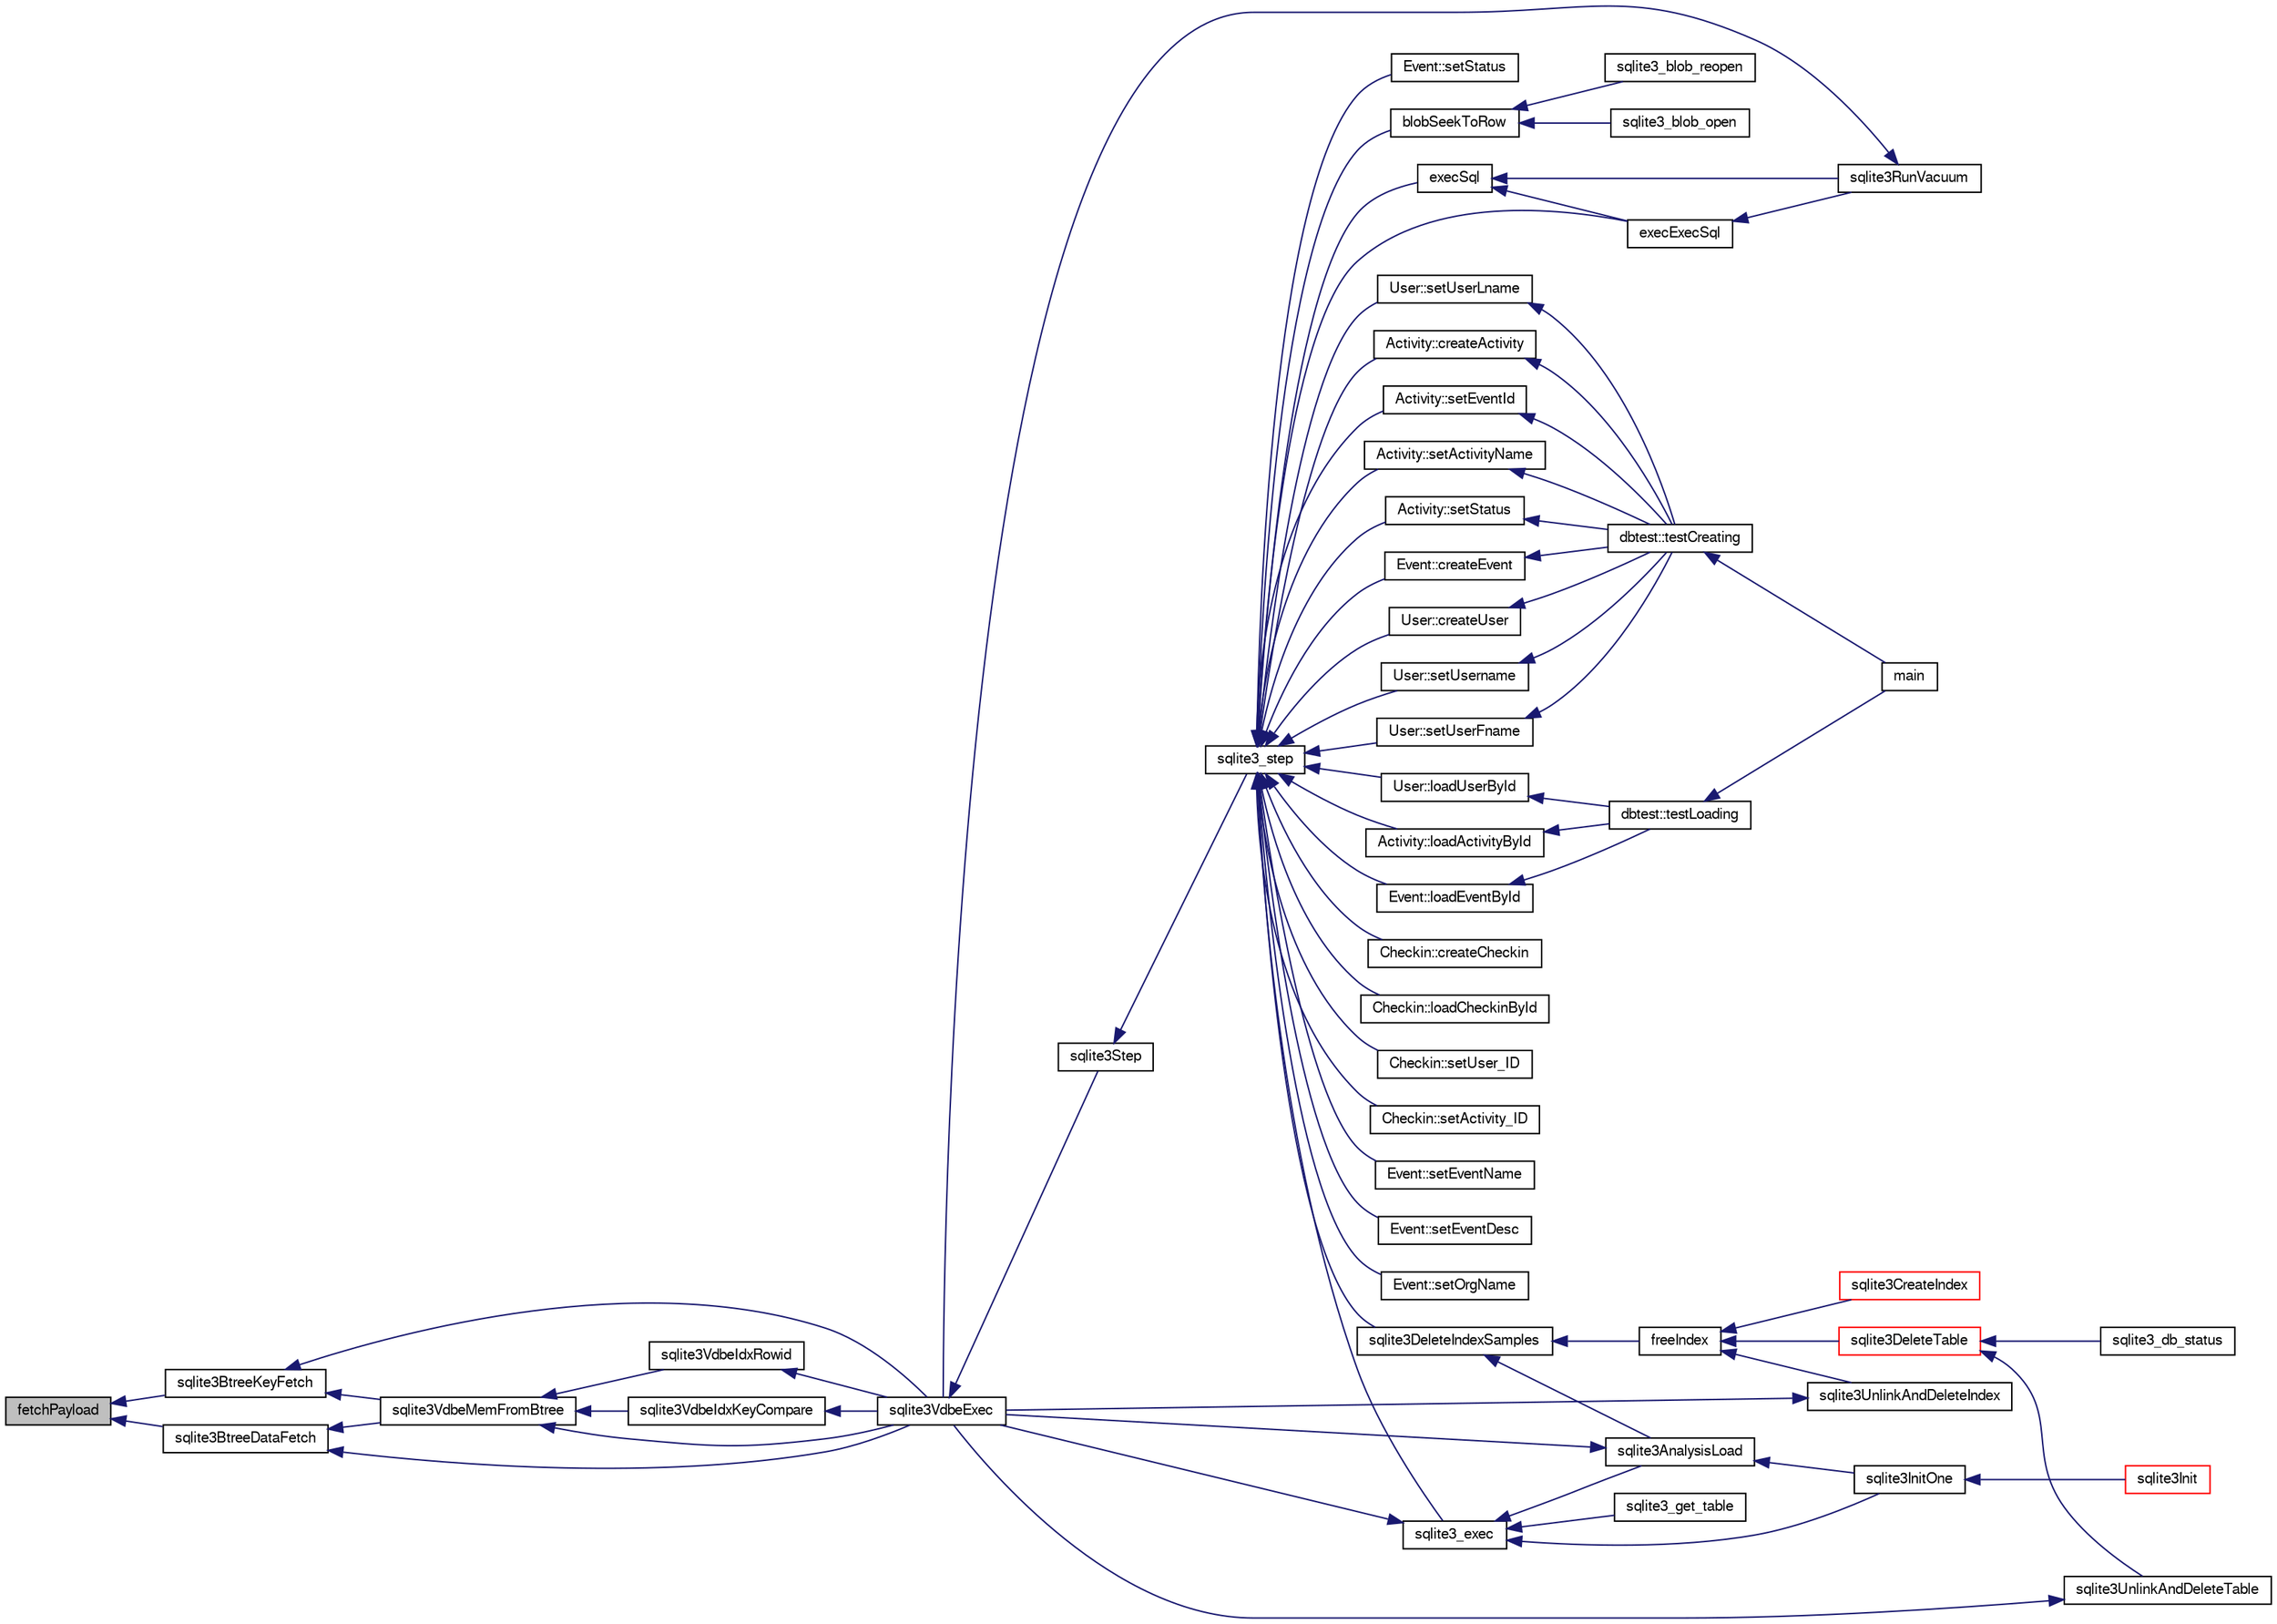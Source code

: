 digraph "fetchPayload"
{
  edge [fontname="FreeSans",fontsize="10",labelfontname="FreeSans",labelfontsize="10"];
  node [fontname="FreeSans",fontsize="10",shape=record];
  rankdir="LR";
  Node107405 [label="fetchPayload",height=0.2,width=0.4,color="black", fillcolor="grey75", style="filled", fontcolor="black"];
  Node107405 -> Node107406 [dir="back",color="midnightblue",fontsize="10",style="solid",fontname="FreeSans"];
  Node107406 [label="sqlite3BtreeKeyFetch",height=0.2,width=0.4,color="black", fillcolor="white", style="filled",URL="$sqlite3_8c.html#a857d95cdce2601fd5f6acb8b4facdd2a"];
  Node107406 -> Node107407 [dir="back",color="midnightblue",fontsize="10",style="solid",fontname="FreeSans"];
  Node107407 [label="sqlite3VdbeMemFromBtree",height=0.2,width=0.4,color="black", fillcolor="white", style="filled",URL="$sqlite3_8c.html#a2f4630d8648b1bf4ffcda8c6813518d2"];
  Node107407 -> Node107408 [dir="back",color="midnightblue",fontsize="10",style="solid",fontname="FreeSans"];
  Node107408 [label="sqlite3VdbeIdxRowid",height=0.2,width=0.4,color="black", fillcolor="white", style="filled",URL="$sqlite3_8c.html#a1a759afe6bc723418d03214c07ba410f"];
  Node107408 -> Node107409 [dir="back",color="midnightblue",fontsize="10",style="solid",fontname="FreeSans"];
  Node107409 [label="sqlite3VdbeExec",height=0.2,width=0.4,color="black", fillcolor="white", style="filled",URL="$sqlite3_8c.html#a8ce40a614bdc56719c4d642b1e4dfb21"];
  Node107409 -> Node107410 [dir="back",color="midnightblue",fontsize="10",style="solid",fontname="FreeSans"];
  Node107410 [label="sqlite3Step",height=0.2,width=0.4,color="black", fillcolor="white", style="filled",URL="$sqlite3_8c.html#a3f2872e873e2758a4beedad1d5113554"];
  Node107410 -> Node107411 [dir="back",color="midnightblue",fontsize="10",style="solid",fontname="FreeSans"];
  Node107411 [label="sqlite3_step",height=0.2,width=0.4,color="black", fillcolor="white", style="filled",URL="$sqlite3_8h.html#ac1e491ce36b7471eb28387f7d3c74334"];
  Node107411 -> Node107412 [dir="back",color="midnightblue",fontsize="10",style="solid",fontname="FreeSans"];
  Node107412 [label="Activity::createActivity",height=0.2,width=0.4,color="black", fillcolor="white", style="filled",URL="$classActivity.html#a813cc5e52c14ab49b39014c134e3425b"];
  Node107412 -> Node107413 [dir="back",color="midnightblue",fontsize="10",style="solid",fontname="FreeSans"];
  Node107413 [label="dbtest::testCreating",height=0.2,width=0.4,color="black", fillcolor="white", style="filled",URL="$classdbtest.html#a8193e88a7df657069c8a6bd09c8243b7"];
  Node107413 -> Node107414 [dir="back",color="midnightblue",fontsize="10",style="solid",fontname="FreeSans"];
  Node107414 [label="main",height=0.2,width=0.4,color="black", fillcolor="white", style="filled",URL="$test_8cpp.html#ae66f6b31b5ad750f1fe042a706a4e3d4"];
  Node107411 -> Node107415 [dir="back",color="midnightblue",fontsize="10",style="solid",fontname="FreeSans"];
  Node107415 [label="Activity::loadActivityById",height=0.2,width=0.4,color="black", fillcolor="white", style="filled",URL="$classActivity.html#abe4ffb4f08a47212ebf9013259d9e7fd"];
  Node107415 -> Node107416 [dir="back",color="midnightblue",fontsize="10",style="solid",fontname="FreeSans"];
  Node107416 [label="dbtest::testLoading",height=0.2,width=0.4,color="black", fillcolor="white", style="filled",URL="$classdbtest.html#a6f98d82a2c8e2b9040848763504ddae1"];
  Node107416 -> Node107414 [dir="back",color="midnightblue",fontsize="10",style="solid",fontname="FreeSans"];
  Node107411 -> Node107417 [dir="back",color="midnightblue",fontsize="10",style="solid",fontname="FreeSans"];
  Node107417 [label="Activity::setEventId",height=0.2,width=0.4,color="black", fillcolor="white", style="filled",URL="$classActivity.html#adb1d0fd0d08f473e068f0a4086bfa9ca"];
  Node107417 -> Node107413 [dir="back",color="midnightblue",fontsize="10",style="solid",fontname="FreeSans"];
  Node107411 -> Node107418 [dir="back",color="midnightblue",fontsize="10",style="solid",fontname="FreeSans"];
  Node107418 [label="Activity::setActivityName",height=0.2,width=0.4,color="black", fillcolor="white", style="filled",URL="$classActivity.html#a62dc3737b33915a36086f9dd26d16a81"];
  Node107418 -> Node107413 [dir="back",color="midnightblue",fontsize="10",style="solid",fontname="FreeSans"];
  Node107411 -> Node107419 [dir="back",color="midnightblue",fontsize="10",style="solid",fontname="FreeSans"];
  Node107419 [label="Activity::setStatus",height=0.2,width=0.4,color="black", fillcolor="white", style="filled",URL="$classActivity.html#af618135a7738f4d2a7ee147a8ef912ea"];
  Node107419 -> Node107413 [dir="back",color="midnightblue",fontsize="10",style="solid",fontname="FreeSans"];
  Node107411 -> Node107420 [dir="back",color="midnightblue",fontsize="10",style="solid",fontname="FreeSans"];
  Node107420 [label="Checkin::createCheckin",height=0.2,width=0.4,color="black", fillcolor="white", style="filled",URL="$classCheckin.html#a4e40acdf7fff0e607f6de4f24f3a163c"];
  Node107411 -> Node107421 [dir="back",color="midnightblue",fontsize="10",style="solid",fontname="FreeSans"];
  Node107421 [label="Checkin::loadCheckinById",height=0.2,width=0.4,color="black", fillcolor="white", style="filled",URL="$classCheckin.html#a3461f70ea6c68475225f2a07f78a21e0"];
  Node107411 -> Node107422 [dir="back",color="midnightblue",fontsize="10",style="solid",fontname="FreeSans"];
  Node107422 [label="Checkin::setUser_ID",height=0.2,width=0.4,color="black", fillcolor="white", style="filled",URL="$classCheckin.html#a76ab640f4f912876dbebf183db5359c6"];
  Node107411 -> Node107423 [dir="back",color="midnightblue",fontsize="10",style="solid",fontname="FreeSans"];
  Node107423 [label="Checkin::setActivity_ID",height=0.2,width=0.4,color="black", fillcolor="white", style="filled",URL="$classCheckin.html#ab2ff3ec2604ec73a42af25874a00b232"];
  Node107411 -> Node107424 [dir="back",color="midnightblue",fontsize="10",style="solid",fontname="FreeSans"];
  Node107424 [label="Event::createEvent",height=0.2,width=0.4,color="black", fillcolor="white", style="filled",URL="$classEvent.html#a77adb9f4a46ffb32c2d931f0691f5903"];
  Node107424 -> Node107413 [dir="back",color="midnightblue",fontsize="10",style="solid",fontname="FreeSans"];
  Node107411 -> Node107425 [dir="back",color="midnightblue",fontsize="10",style="solid",fontname="FreeSans"];
  Node107425 [label="Event::loadEventById",height=0.2,width=0.4,color="black", fillcolor="white", style="filled",URL="$classEvent.html#afa66cea33f722dbeecb69cc98fdea055"];
  Node107425 -> Node107416 [dir="back",color="midnightblue",fontsize="10",style="solid",fontname="FreeSans"];
  Node107411 -> Node107426 [dir="back",color="midnightblue",fontsize="10",style="solid",fontname="FreeSans"];
  Node107426 [label="Event::setEventName",height=0.2,width=0.4,color="black", fillcolor="white", style="filled",URL="$classEvent.html#a10596b6ca077df05184e30d62b08729d"];
  Node107411 -> Node107427 [dir="back",color="midnightblue",fontsize="10",style="solid",fontname="FreeSans"];
  Node107427 [label="Event::setEventDesc",height=0.2,width=0.4,color="black", fillcolor="white", style="filled",URL="$classEvent.html#ae36b8377dcae792f1c5c4726024c981b"];
  Node107411 -> Node107428 [dir="back",color="midnightblue",fontsize="10",style="solid",fontname="FreeSans"];
  Node107428 [label="Event::setOrgName",height=0.2,width=0.4,color="black", fillcolor="white", style="filled",URL="$classEvent.html#a19aac0f776bd764563a54977656cf680"];
  Node107411 -> Node107429 [dir="back",color="midnightblue",fontsize="10",style="solid",fontname="FreeSans"];
  Node107429 [label="Event::setStatus",height=0.2,width=0.4,color="black", fillcolor="white", style="filled",URL="$classEvent.html#ab0a6b9285af0f4172eb841e2b80f8972"];
  Node107411 -> Node107430 [dir="back",color="midnightblue",fontsize="10",style="solid",fontname="FreeSans"];
  Node107430 [label="blobSeekToRow",height=0.2,width=0.4,color="black", fillcolor="white", style="filled",URL="$sqlite3_8c.html#afff57e13332b98c8a44a7cebe38962ab"];
  Node107430 -> Node107431 [dir="back",color="midnightblue",fontsize="10",style="solid",fontname="FreeSans"];
  Node107431 [label="sqlite3_blob_open",height=0.2,width=0.4,color="black", fillcolor="white", style="filled",URL="$sqlite3_8h.html#adb8ad839a5bdd62a43785132bc7dd518"];
  Node107430 -> Node107432 [dir="back",color="midnightblue",fontsize="10",style="solid",fontname="FreeSans"];
  Node107432 [label="sqlite3_blob_reopen",height=0.2,width=0.4,color="black", fillcolor="white", style="filled",URL="$sqlite3_8h.html#abc77c24fdc0150138490359a94360f7e"];
  Node107411 -> Node107433 [dir="back",color="midnightblue",fontsize="10",style="solid",fontname="FreeSans"];
  Node107433 [label="sqlite3DeleteIndexSamples",height=0.2,width=0.4,color="black", fillcolor="white", style="filled",URL="$sqlite3_8c.html#aaeda0302fbf61397ec009f65bed047ef"];
  Node107433 -> Node107434 [dir="back",color="midnightblue",fontsize="10",style="solid",fontname="FreeSans"];
  Node107434 [label="sqlite3AnalysisLoad",height=0.2,width=0.4,color="black", fillcolor="white", style="filled",URL="$sqlite3_8c.html#a48a2301c27e1d3d68708b9b8761b5a01"];
  Node107434 -> Node107409 [dir="back",color="midnightblue",fontsize="10",style="solid",fontname="FreeSans"];
  Node107434 -> Node107435 [dir="back",color="midnightblue",fontsize="10",style="solid",fontname="FreeSans"];
  Node107435 [label="sqlite3InitOne",height=0.2,width=0.4,color="black", fillcolor="white", style="filled",URL="$sqlite3_8c.html#ac4318b25df65269906b0379251fe9b85"];
  Node107435 -> Node107436 [dir="back",color="midnightblue",fontsize="10",style="solid",fontname="FreeSans"];
  Node107436 [label="sqlite3Init",height=0.2,width=0.4,color="red", fillcolor="white", style="filled",URL="$sqlite3_8c.html#aed74e3dc765631a833f522f425ff5a48"];
  Node107433 -> Node107536 [dir="back",color="midnightblue",fontsize="10",style="solid",fontname="FreeSans"];
  Node107536 [label="freeIndex",height=0.2,width=0.4,color="black", fillcolor="white", style="filled",URL="$sqlite3_8c.html#a00907c99c18d5bcb9d0b38c077146c31"];
  Node107536 -> Node107537 [dir="back",color="midnightblue",fontsize="10",style="solid",fontname="FreeSans"];
  Node107537 [label="sqlite3UnlinkAndDeleteIndex",height=0.2,width=0.4,color="black", fillcolor="white", style="filled",URL="$sqlite3_8c.html#a889f2dcb438c56db37a6d61e9f25e244"];
  Node107537 -> Node107409 [dir="back",color="midnightblue",fontsize="10",style="solid",fontname="FreeSans"];
  Node107536 -> Node107538 [dir="back",color="midnightblue",fontsize="10",style="solid",fontname="FreeSans"];
  Node107538 [label="sqlite3DeleteTable",height=0.2,width=0.4,color="red", fillcolor="white", style="filled",URL="$sqlite3_8c.html#a7fd3d507375a381a3807f92735318973"];
  Node107538 -> Node107539 [dir="back",color="midnightblue",fontsize="10",style="solid",fontname="FreeSans"];
  Node107539 [label="sqlite3_db_status",height=0.2,width=0.4,color="black", fillcolor="white", style="filled",URL="$sqlite3_8h.html#ab64e8333313ee2e44116842711818940"];
  Node107538 -> Node107540 [dir="back",color="midnightblue",fontsize="10",style="solid",fontname="FreeSans"];
  Node107540 [label="sqlite3UnlinkAndDeleteTable",height=0.2,width=0.4,color="black", fillcolor="white", style="filled",URL="$sqlite3_8c.html#a9733677716a49de464f86fff164e9a1b"];
  Node107540 -> Node107409 [dir="back",color="midnightblue",fontsize="10",style="solid",fontname="FreeSans"];
  Node107536 -> Node107448 [dir="back",color="midnightblue",fontsize="10",style="solid",fontname="FreeSans"];
  Node107448 [label="sqlite3CreateIndex",height=0.2,width=0.4,color="red", fillcolor="white", style="filled",URL="$sqlite3_8c.html#a8dbe5e590ab6c58a8c45f34f7c81e825"];
  Node107411 -> Node107602 [dir="back",color="midnightblue",fontsize="10",style="solid",fontname="FreeSans"];
  Node107602 [label="sqlite3_exec",height=0.2,width=0.4,color="black", fillcolor="white", style="filled",URL="$sqlite3_8h.html#a97487ec8150e0bcc8fa392ab8f0e24db"];
  Node107602 -> Node107409 [dir="back",color="midnightblue",fontsize="10",style="solid",fontname="FreeSans"];
  Node107602 -> Node107434 [dir="back",color="midnightblue",fontsize="10",style="solid",fontname="FreeSans"];
  Node107602 -> Node107435 [dir="back",color="midnightblue",fontsize="10",style="solid",fontname="FreeSans"];
  Node107602 -> Node107603 [dir="back",color="midnightblue",fontsize="10",style="solid",fontname="FreeSans"];
  Node107603 [label="sqlite3_get_table",height=0.2,width=0.4,color="black", fillcolor="white", style="filled",URL="$sqlite3_8h.html#a5effeac4e12df57beaa35c5be1f61579"];
  Node107411 -> Node107593 [dir="back",color="midnightblue",fontsize="10",style="solid",fontname="FreeSans"];
  Node107593 [label="execSql",height=0.2,width=0.4,color="black", fillcolor="white", style="filled",URL="$sqlite3_8c.html#a7d16651b98a110662f4c265eff0246cb"];
  Node107593 -> Node107594 [dir="back",color="midnightblue",fontsize="10",style="solid",fontname="FreeSans"];
  Node107594 [label="execExecSql",height=0.2,width=0.4,color="black", fillcolor="white", style="filled",URL="$sqlite3_8c.html#ac1be09a6c047f21133d16378d301e0d4"];
  Node107594 -> Node107595 [dir="back",color="midnightblue",fontsize="10",style="solid",fontname="FreeSans"];
  Node107595 [label="sqlite3RunVacuum",height=0.2,width=0.4,color="black", fillcolor="white", style="filled",URL="$sqlite3_8c.html#a5e83ddc7b3e7e8e79ad5d1fc92de1d2f"];
  Node107595 -> Node107409 [dir="back",color="midnightblue",fontsize="10",style="solid",fontname="FreeSans"];
  Node107593 -> Node107595 [dir="back",color="midnightblue",fontsize="10",style="solid",fontname="FreeSans"];
  Node107411 -> Node107594 [dir="back",color="midnightblue",fontsize="10",style="solid",fontname="FreeSans"];
  Node107411 -> Node107596 [dir="back",color="midnightblue",fontsize="10",style="solid",fontname="FreeSans"];
  Node107596 [label="User::createUser",height=0.2,width=0.4,color="black", fillcolor="white", style="filled",URL="$classUser.html#a22ed673939e8cc0a136130b809bba513"];
  Node107596 -> Node107413 [dir="back",color="midnightblue",fontsize="10",style="solid",fontname="FreeSans"];
  Node107411 -> Node107597 [dir="back",color="midnightblue",fontsize="10",style="solid",fontname="FreeSans"];
  Node107597 [label="User::loadUserById",height=0.2,width=0.4,color="black", fillcolor="white", style="filled",URL="$classUser.html#a863377665b7fb83c5547dcf9727f5092"];
  Node107597 -> Node107416 [dir="back",color="midnightblue",fontsize="10",style="solid",fontname="FreeSans"];
  Node107411 -> Node107598 [dir="back",color="midnightblue",fontsize="10",style="solid",fontname="FreeSans"];
  Node107598 [label="User::setUsername",height=0.2,width=0.4,color="black", fillcolor="white", style="filled",URL="$classUser.html#aa0497022a136cb78de785b0a39ae60b1"];
  Node107598 -> Node107413 [dir="back",color="midnightblue",fontsize="10",style="solid",fontname="FreeSans"];
  Node107411 -> Node107599 [dir="back",color="midnightblue",fontsize="10",style="solid",fontname="FreeSans"];
  Node107599 [label="User::setUserFname",height=0.2,width=0.4,color="black", fillcolor="white", style="filled",URL="$classUser.html#a72657eb55cd0ca437b4841a43f19912f"];
  Node107599 -> Node107413 [dir="back",color="midnightblue",fontsize="10",style="solid",fontname="FreeSans"];
  Node107411 -> Node107600 [dir="back",color="midnightblue",fontsize="10",style="solid",fontname="FreeSans"];
  Node107600 [label="User::setUserLname",height=0.2,width=0.4,color="black", fillcolor="white", style="filled",URL="$classUser.html#aa25973387e5afe1aa6f60dd6545e33b5"];
  Node107600 -> Node107413 [dir="back",color="midnightblue",fontsize="10",style="solid",fontname="FreeSans"];
  Node107407 -> Node107670 [dir="back",color="midnightblue",fontsize="10",style="solid",fontname="FreeSans"];
  Node107670 [label="sqlite3VdbeIdxKeyCompare",height=0.2,width=0.4,color="black", fillcolor="white", style="filled",URL="$sqlite3_8c.html#a633ec6b384086f70ef61b64a5269afc9"];
  Node107670 -> Node107409 [dir="back",color="midnightblue",fontsize="10",style="solid",fontname="FreeSans"];
  Node107407 -> Node107409 [dir="back",color="midnightblue",fontsize="10",style="solid",fontname="FreeSans"];
  Node107406 -> Node107409 [dir="back",color="midnightblue",fontsize="10",style="solid",fontname="FreeSans"];
  Node107405 -> Node107671 [dir="back",color="midnightblue",fontsize="10",style="solid",fontname="FreeSans"];
  Node107671 [label="sqlite3BtreeDataFetch",height=0.2,width=0.4,color="black", fillcolor="white", style="filled",URL="$sqlite3_8c.html#aadaceb02f6a30eec9df2730799ad23bd"];
  Node107671 -> Node107407 [dir="back",color="midnightblue",fontsize="10",style="solid",fontname="FreeSans"];
  Node107671 -> Node107409 [dir="back",color="midnightblue",fontsize="10",style="solid",fontname="FreeSans"];
}
